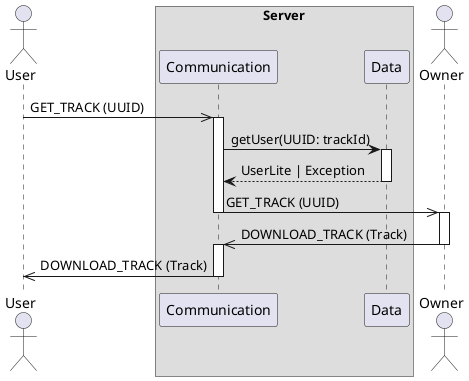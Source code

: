 @startuml 2.2 User add a music to his local library from a distant file (server side)
actor "User" as user
box Server
    participant Communication
    participant Data
end box
actor "Owner" as owner

user ->> Communication : GET_TRACK (UUID)
activate Communication

Communication -> Data : getUser(UUID: trackId)
activate Data

Data --> Communication : UserLite | Exception
deactivate Data

Communication ->> owner : GET_TRACK (UUID)
deactivate Communication
activate owner

owner ->> Communication : DOWNLOAD_TRACK (Track)
deactivate owner
activate Communication

Communication ->> user : DOWNLOAD_TRACK (Track)
deactivate Communication

@enduml